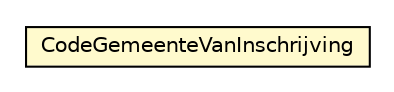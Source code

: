 #!/usr/local/bin/dot
#
# Class diagram 
# Generated by UMLGraph version R5_6-24-gf6e263 (http://www.umlgraph.org/)
#

digraph G {
	edge [fontname="Helvetica",fontsize=10,labelfontname="Helvetica",labelfontsize=10];
	node [fontname="Helvetica",fontsize=10,shape=plaintext];
	nodesep=0.25;
	ranksep=0.5;
	// nl.egem.stuf.sector.bg._0204.PRSFund.CodeGemeenteVanInschrijving
	c151697 [label=<<table title="nl.egem.stuf.sector.bg._0204.PRSFund.CodeGemeenteVanInschrijving" border="0" cellborder="1" cellspacing="0" cellpadding="2" port="p" bgcolor="lemonChiffon" href="./PRSFund.CodeGemeenteVanInschrijving.html">
		<tr><td><table border="0" cellspacing="0" cellpadding="1">
<tr><td align="center" balign="center"> CodeGemeenteVanInschrijving </td></tr>
		</table></td></tr>
		</table>>, URL="./PRSFund.CodeGemeenteVanInschrijving.html", fontname="Helvetica", fontcolor="black", fontsize=10.0];
}

